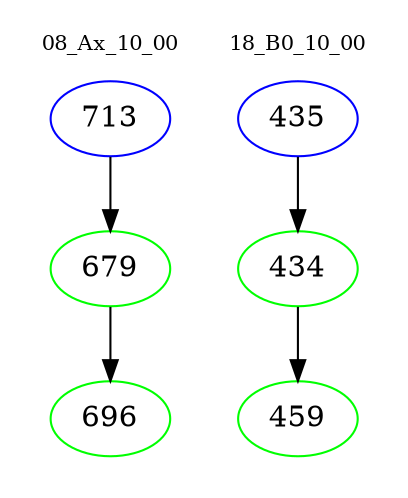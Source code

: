 digraph{
subgraph cluster_0 {
color = white
label = "08_Ax_10_00";
fontsize=10;
T0_713 [label="713", color="blue"]
T0_713 -> T0_679 [color="black"]
T0_679 [label="679", color="green"]
T0_679 -> T0_696 [color="black"]
T0_696 [label="696", color="green"]
}
subgraph cluster_1 {
color = white
label = "18_B0_10_00";
fontsize=10;
T1_435 [label="435", color="blue"]
T1_435 -> T1_434 [color="black"]
T1_434 [label="434", color="green"]
T1_434 -> T1_459 [color="black"]
T1_459 [label="459", color="green"]
}
}
